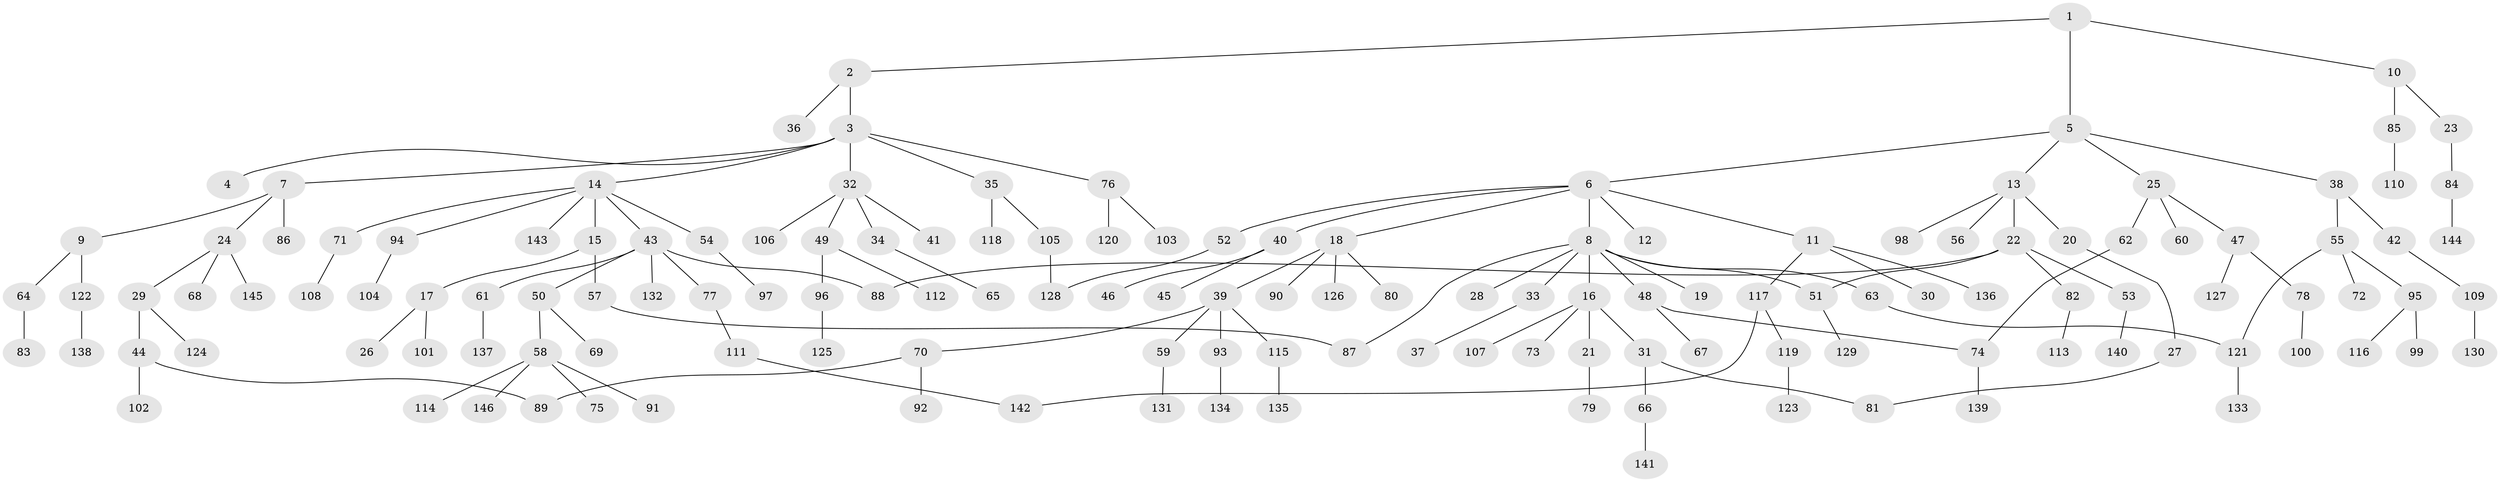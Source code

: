 // Generated by graph-tools (version 1.1) at 2025/34/03/09/25 02:34:27]
// undirected, 146 vertices, 154 edges
graph export_dot {
graph [start="1"]
  node [color=gray90,style=filled];
  1;
  2;
  3;
  4;
  5;
  6;
  7;
  8;
  9;
  10;
  11;
  12;
  13;
  14;
  15;
  16;
  17;
  18;
  19;
  20;
  21;
  22;
  23;
  24;
  25;
  26;
  27;
  28;
  29;
  30;
  31;
  32;
  33;
  34;
  35;
  36;
  37;
  38;
  39;
  40;
  41;
  42;
  43;
  44;
  45;
  46;
  47;
  48;
  49;
  50;
  51;
  52;
  53;
  54;
  55;
  56;
  57;
  58;
  59;
  60;
  61;
  62;
  63;
  64;
  65;
  66;
  67;
  68;
  69;
  70;
  71;
  72;
  73;
  74;
  75;
  76;
  77;
  78;
  79;
  80;
  81;
  82;
  83;
  84;
  85;
  86;
  87;
  88;
  89;
  90;
  91;
  92;
  93;
  94;
  95;
  96;
  97;
  98;
  99;
  100;
  101;
  102;
  103;
  104;
  105;
  106;
  107;
  108;
  109;
  110;
  111;
  112;
  113;
  114;
  115;
  116;
  117;
  118;
  119;
  120;
  121;
  122;
  123;
  124;
  125;
  126;
  127;
  128;
  129;
  130;
  131;
  132;
  133;
  134;
  135;
  136;
  137;
  138;
  139;
  140;
  141;
  142;
  143;
  144;
  145;
  146;
  1 -- 2;
  1 -- 5;
  1 -- 10;
  2 -- 3;
  2 -- 36;
  3 -- 4;
  3 -- 7;
  3 -- 14;
  3 -- 32;
  3 -- 35;
  3 -- 76;
  5 -- 6;
  5 -- 13;
  5 -- 25;
  5 -- 38;
  6 -- 8;
  6 -- 11;
  6 -- 12;
  6 -- 18;
  6 -- 40;
  6 -- 52;
  7 -- 9;
  7 -- 24;
  7 -- 86;
  8 -- 16;
  8 -- 19;
  8 -- 28;
  8 -- 33;
  8 -- 48;
  8 -- 63;
  8 -- 87;
  8 -- 51;
  9 -- 64;
  9 -- 122;
  10 -- 23;
  10 -- 85;
  11 -- 30;
  11 -- 117;
  11 -- 136;
  13 -- 20;
  13 -- 22;
  13 -- 56;
  13 -- 98;
  14 -- 15;
  14 -- 43;
  14 -- 54;
  14 -- 71;
  14 -- 94;
  14 -- 143;
  15 -- 17;
  15 -- 57;
  16 -- 21;
  16 -- 31;
  16 -- 73;
  16 -- 107;
  17 -- 26;
  17 -- 101;
  18 -- 39;
  18 -- 80;
  18 -- 90;
  18 -- 126;
  20 -- 27;
  21 -- 79;
  22 -- 51;
  22 -- 53;
  22 -- 82;
  22 -- 88;
  23 -- 84;
  24 -- 29;
  24 -- 68;
  24 -- 145;
  25 -- 47;
  25 -- 60;
  25 -- 62;
  27 -- 81;
  29 -- 44;
  29 -- 124;
  31 -- 66;
  31 -- 81;
  32 -- 34;
  32 -- 41;
  32 -- 49;
  32 -- 106;
  33 -- 37;
  34 -- 65;
  35 -- 105;
  35 -- 118;
  38 -- 42;
  38 -- 55;
  39 -- 59;
  39 -- 70;
  39 -- 93;
  39 -- 115;
  40 -- 45;
  40 -- 46;
  42 -- 109;
  43 -- 50;
  43 -- 61;
  43 -- 77;
  43 -- 88;
  43 -- 132;
  44 -- 102;
  44 -- 89;
  47 -- 78;
  47 -- 127;
  48 -- 67;
  48 -- 74;
  49 -- 96;
  49 -- 112;
  50 -- 58;
  50 -- 69;
  51 -- 129;
  52 -- 128;
  53 -- 140;
  54 -- 97;
  55 -- 72;
  55 -- 95;
  55 -- 121;
  57 -- 87;
  58 -- 75;
  58 -- 91;
  58 -- 114;
  58 -- 146;
  59 -- 131;
  61 -- 137;
  62 -- 74;
  63 -- 121;
  64 -- 83;
  66 -- 141;
  70 -- 89;
  70 -- 92;
  71 -- 108;
  74 -- 139;
  76 -- 103;
  76 -- 120;
  77 -- 111;
  78 -- 100;
  82 -- 113;
  84 -- 144;
  85 -- 110;
  93 -- 134;
  94 -- 104;
  95 -- 99;
  95 -- 116;
  96 -- 125;
  105 -- 128;
  109 -- 130;
  111 -- 142;
  115 -- 135;
  117 -- 119;
  117 -- 142;
  119 -- 123;
  121 -- 133;
  122 -- 138;
}

